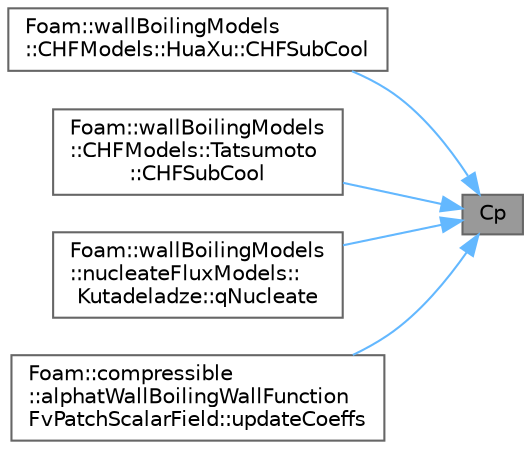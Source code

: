 digraph "Cp"
{
 // LATEX_PDF_SIZE
  bgcolor="transparent";
  edge [fontname=Helvetica,fontsize=10,labelfontname=Helvetica,labelfontsize=10];
  node [fontname=Helvetica,fontsize=10,shape=box,height=0.2,width=0.4];
  rankdir="RL";
  Node1 [id="Node000001",label="Cp",height=0.2,width=0.4,color="gray40", fillcolor="grey60", style="filled", fontcolor="black",tooltip=" "];
  Node1 -> Node2 [id="edge1_Node000001_Node000002",dir="back",color="steelblue1",style="solid",tooltip=" "];
  Node2 [id="Node000002",label="Foam::wallBoilingModels\l::CHFModels::HuaXu::CHFSubCool",height=0.2,width=0.4,color="grey40", fillcolor="white", style="filled",URL="$classFoam_1_1wallBoilingModels_1_1CHFModels_1_1HuaXu.html#a25bef6baf7a27d871fc2b184173412cb",tooltip=" "];
  Node1 -> Node3 [id="edge2_Node000001_Node000003",dir="back",color="steelblue1",style="solid",tooltip=" "];
  Node3 [id="Node000003",label="Foam::wallBoilingModels\l::CHFModels::Tatsumoto\l::CHFSubCool",height=0.2,width=0.4,color="grey40", fillcolor="white", style="filled",URL="$classFoam_1_1wallBoilingModels_1_1CHFModels_1_1Tatsumoto.html#a25bef6baf7a27d871fc2b184173412cb",tooltip=" "];
  Node1 -> Node4 [id="edge3_Node000001_Node000004",dir="back",color="steelblue1",style="solid",tooltip=" "];
  Node4 [id="Node000004",label="Foam::wallBoilingModels\l::nucleateFluxModels::\lKutadeladze::qNucleate",height=0.2,width=0.4,color="grey40", fillcolor="white", style="filled",URL="$classFoam_1_1wallBoilingModels_1_1nucleateFluxModels_1_1Kutadeladze.html#a9dd62e8ac0df4b818d517b9fd3a82d5e",tooltip=" "];
  Node1 -> Node5 [id="edge4_Node000001_Node000005",dir="back",color="steelblue1",style="solid",tooltip=" "];
  Node5 [id="Node000005",label="Foam::compressible\l::alphatWallBoilingWallFunction\lFvPatchScalarField::updateCoeffs",height=0.2,width=0.4,color="grey40", fillcolor="white", style="filled",URL="$classFoam_1_1compressible_1_1alphatWallBoilingWallFunctionFvPatchScalarField.html#a7e24eafac629d3733181cd942d4c902f",tooltip=" "];
}
